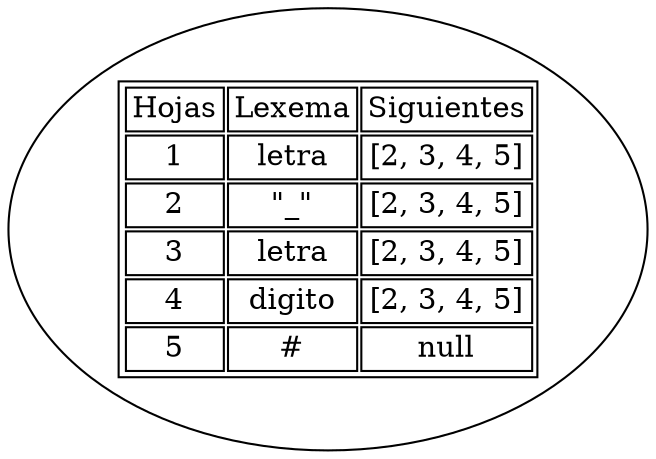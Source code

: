 digraph Arbol_Sintactico{arset [label=<
        <TABLE ALIGN="LEFT">
            <TR>
                <TD>Hojas</TD>
                <TD>Lexema</TD>
                <TD>Siguientes</TD>
                  </TR><TR>
                <TD>1</TD>
                <TD>letra</TD>
                <TD>[2, 3, 4, 5]</TD>
            </TR><TR>
                <TD>2</TD>
                <TD>"_"</TD>
                <TD>[2, 3, 4, 5]</TD>
            </TR><TR>
                <TD>3</TD>
                <TD>letra</TD>
                <TD>[2, 3, 4, 5]</TD>
            </TR><TR>
                <TD>4</TD>
                <TD>digito</TD>
                <TD>[2, 3, 4, 5]</TD>
            </TR><TR>
                <TD>5</TD>
                <TD>#</TD>
                <TD>null</TD>
            </TR></TABLE>
    >, ];}
